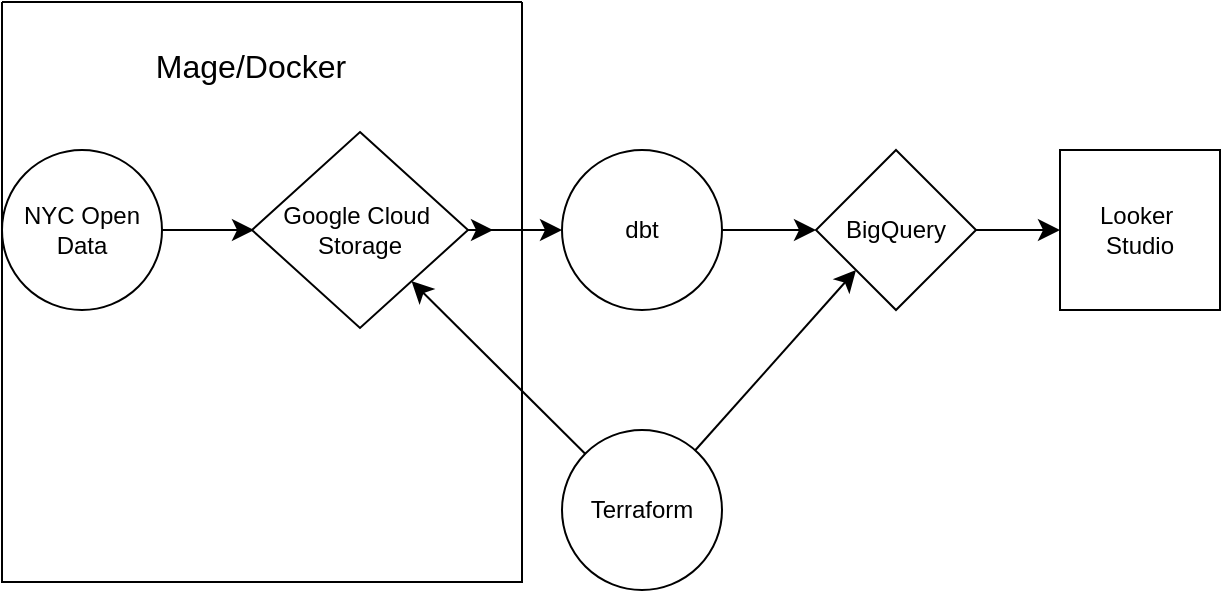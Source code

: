 <mxfile version="24.4.6" type="google">
  <diagram name="Page-1" id="GPZlfw00uh7eoeQjfzlV">
    <mxGraphModel grid="0" page="0" gridSize="10" guides="1" tooltips="1" connect="1" arrows="1" fold="1" pageScale="1" pageWidth="850" pageHeight="1100" math="0" shadow="0">
      <root>
        <mxCell id="0" />
        <mxCell id="1" parent="0" />
        <mxCell id="XDnDEAEB_7gjoDfgZAFV-5" value="" style="edgeStyle=none;curved=1;rounded=0;orthogonalLoop=1;jettySize=auto;html=1;fontSize=12;startSize=8;endSize=8;" edge="1" parent="1" source="XDnDEAEB_7gjoDfgZAFV-1">
          <mxGeometry relative="1" as="geometry">
            <mxPoint x="32" y="138" as="targetPoint" />
          </mxGeometry>
        </mxCell>
        <mxCell id="XDnDEAEB_7gjoDfgZAFV-1" value="NYC Open&lt;div&gt;Data&lt;/div&gt;" style="ellipse;whiteSpace=wrap;html=1;aspect=fixed;" vertex="1" parent="1">
          <mxGeometry x="-94" y="98" width="80" height="80" as="geometry" />
        </mxCell>
        <mxCell id="XDnDEAEB_7gjoDfgZAFV-7" style="edgeStyle=none;curved=1;rounded=0;orthogonalLoop=1;jettySize=auto;html=1;entryX=0;entryY=0.5;entryDx=0;entryDy=0;fontSize=12;startSize=8;endSize=8;" edge="1" parent="1" source="XDnDEAEB_7gjoDfgZAFV-4" target="XDnDEAEB_7gjoDfgZAFV-6">
          <mxGeometry relative="1" as="geometry" />
        </mxCell>
        <mxCell id="XDnDEAEB_7gjoDfgZAFV-10" style="edgeStyle=none;curved=1;rounded=0;orthogonalLoop=1;jettySize=auto;html=1;fontSize=12;startSize=8;endSize=8;" edge="1" parent="1" source="XDnDEAEB_7gjoDfgZAFV-4">
          <mxGeometry relative="1" as="geometry">
            <mxPoint x="151.5" y="138" as="targetPoint" />
          </mxGeometry>
        </mxCell>
        <mxCell id="XDnDEAEB_7gjoDfgZAFV-4" value="Google Cloud&amp;nbsp;&lt;div&gt;Storage&lt;/div&gt;" style="rhombus;whiteSpace=wrap;html=1;" vertex="1" parent="1">
          <mxGeometry x="31" y="89" width="108" height="98" as="geometry" />
        </mxCell>
        <mxCell id="XDnDEAEB_7gjoDfgZAFV-9" style="edgeStyle=none;curved=1;rounded=0;orthogonalLoop=1;jettySize=auto;html=1;entryX=0;entryY=0.5;entryDx=0;entryDy=0;fontSize=12;startSize=8;endSize=8;" edge="1" parent="1" source="XDnDEAEB_7gjoDfgZAFV-6" target="XDnDEAEB_7gjoDfgZAFV-8">
          <mxGeometry relative="1" as="geometry" />
        </mxCell>
        <mxCell id="XDnDEAEB_7gjoDfgZAFV-6" value="dbt" style="ellipse;whiteSpace=wrap;html=1;aspect=fixed;" vertex="1" parent="1">
          <mxGeometry x="186" y="98" width="80" height="80" as="geometry" />
        </mxCell>
        <mxCell id="XDnDEAEB_7gjoDfgZAFV-12" style="edgeStyle=none;curved=1;rounded=0;orthogonalLoop=1;jettySize=auto;html=1;exitX=1;exitY=0.5;exitDx=0;exitDy=0;entryX=0;entryY=0.5;entryDx=0;entryDy=0;fontSize=12;startSize=8;endSize=8;" edge="1" parent="1" source="XDnDEAEB_7gjoDfgZAFV-8" target="XDnDEAEB_7gjoDfgZAFV-11">
          <mxGeometry relative="1" as="geometry" />
        </mxCell>
        <mxCell id="XDnDEAEB_7gjoDfgZAFV-8" value="BigQuery" style="rhombus;whiteSpace=wrap;html=1;" vertex="1" parent="1">
          <mxGeometry x="313" y="98" width="80" height="80" as="geometry" />
        </mxCell>
        <mxCell id="XDnDEAEB_7gjoDfgZAFV-11" value="Looker&amp;nbsp;&lt;div&gt;Studio&lt;/div&gt;" style="whiteSpace=wrap;html=1;aspect=fixed;" vertex="1" parent="1">
          <mxGeometry x="435" y="98" width="80" height="80" as="geometry" />
        </mxCell>
        <mxCell id="XDnDEAEB_7gjoDfgZAFV-13" value="" style="swimlane;startSize=0;" vertex="1" parent="1">
          <mxGeometry x="-94" y="24" width="260" height="290" as="geometry" />
        </mxCell>
        <mxCell id="XDnDEAEB_7gjoDfgZAFV-14" value="Mage/&lt;span style=&quot;background-color: initial;&quot;&gt;Docker&lt;/span&gt;" style="text;html=1;align=center;verticalAlign=middle;resizable=0;points=[];autosize=1;strokeColor=none;fillColor=none;fontSize=16;" vertex="1" parent="XDnDEAEB_7gjoDfgZAFV-13">
          <mxGeometry x="67" y="16" width="113" height="31" as="geometry" />
        </mxCell>
        <mxCell id="XDnDEAEB_7gjoDfgZAFV-18" style="edgeStyle=none;curved=1;rounded=0;orthogonalLoop=1;jettySize=auto;html=1;fontSize=12;startSize=8;endSize=8;" edge="1" parent="1" source="XDnDEAEB_7gjoDfgZAFV-17" target="XDnDEAEB_7gjoDfgZAFV-4">
          <mxGeometry relative="1" as="geometry" />
        </mxCell>
        <mxCell id="XDnDEAEB_7gjoDfgZAFV-19" style="edgeStyle=none;curved=1;rounded=0;orthogonalLoop=1;jettySize=auto;html=1;entryX=0;entryY=1;entryDx=0;entryDy=0;fontSize=12;startSize=8;endSize=8;" edge="1" parent="1" source="XDnDEAEB_7gjoDfgZAFV-17" target="XDnDEAEB_7gjoDfgZAFV-8">
          <mxGeometry relative="1" as="geometry" />
        </mxCell>
        <mxCell id="XDnDEAEB_7gjoDfgZAFV-17" value="Terraform" style="ellipse;whiteSpace=wrap;html=1;aspect=fixed;" vertex="1" parent="1">
          <mxGeometry x="186" y="238" width="80" height="80" as="geometry" />
        </mxCell>
      </root>
    </mxGraphModel>
  </diagram>
</mxfile>
